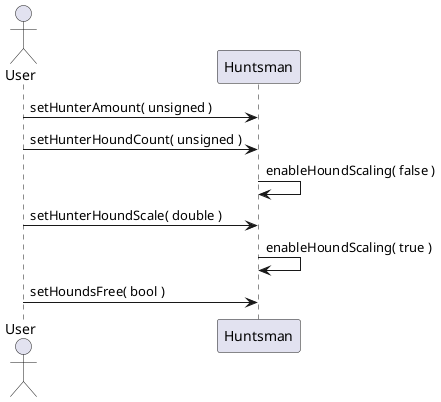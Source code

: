 @startuml

actor User

User -> Huntsman            : setHunterAmount( unsigned )
User -> Huntsman            : setHunterHoundCount( unsigned )
Huntsman -> Huntsman        : enableHoundScaling( false )
User -> Huntsman            : setHunterHoundScale( double )
Huntsman -> Huntsman        : enableHoundScaling( true )
User -> Huntsman            : setHoundsFree( bool )

@enduml
